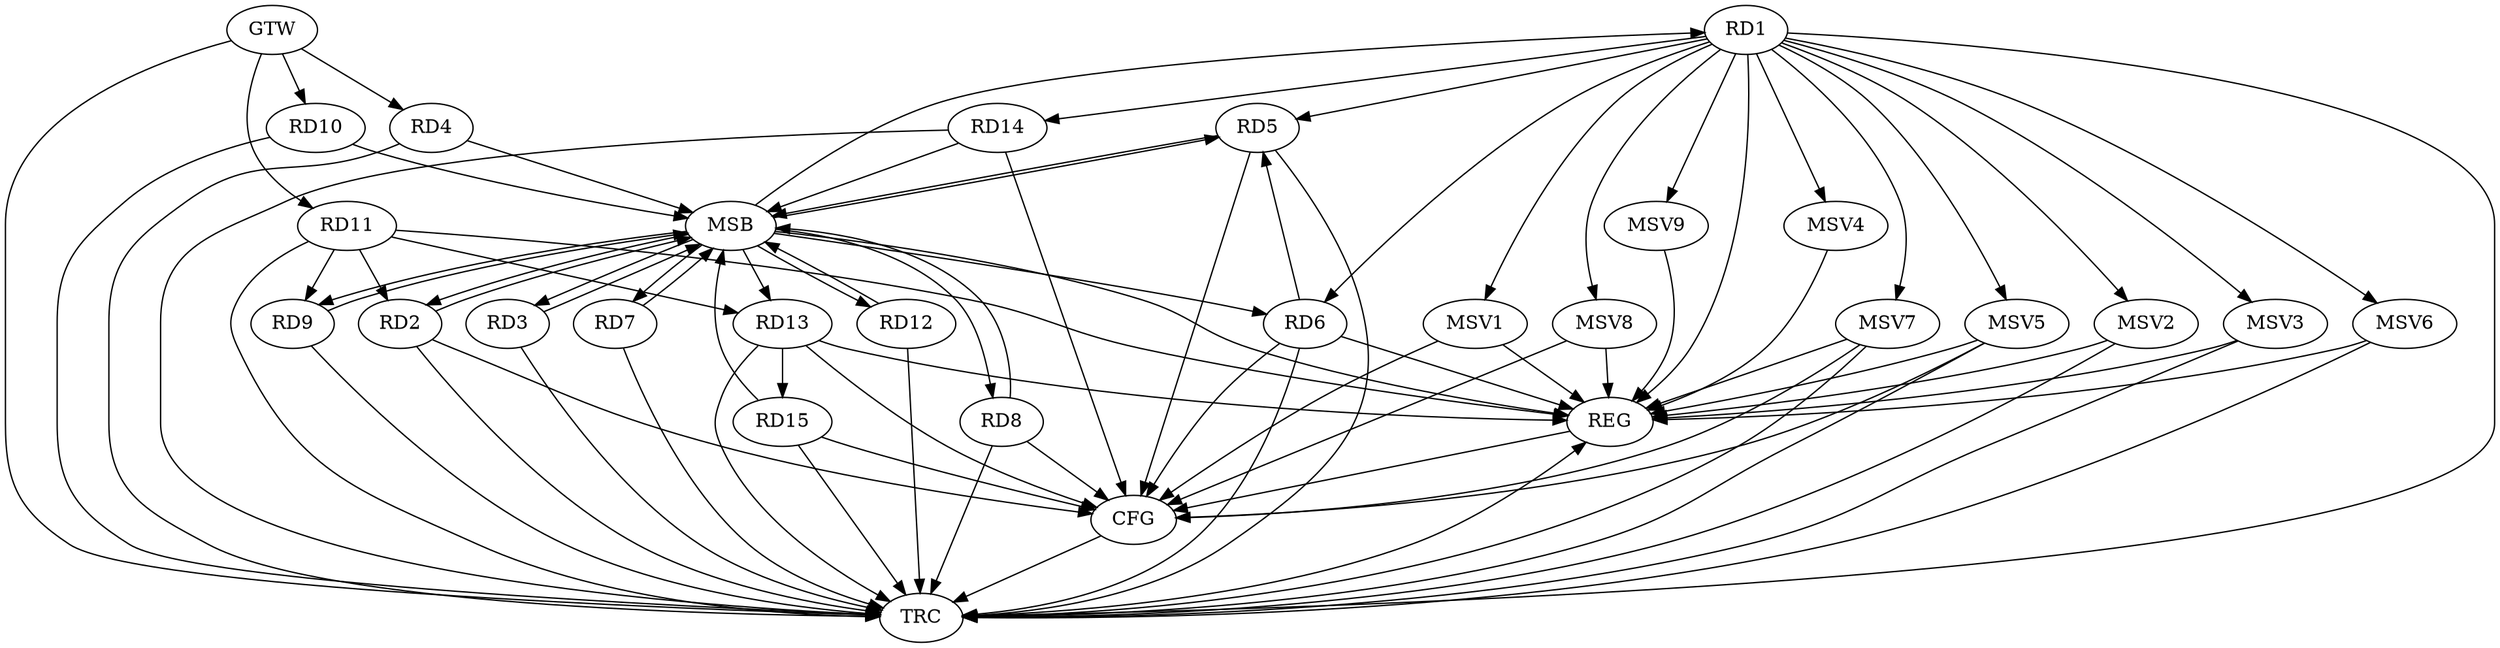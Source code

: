 strict digraph G {
  RD1 [ label="RD1" ];
  RD2 [ label="RD2" ];
  RD3 [ label="RD3" ];
  RD4 [ label="RD4" ];
  RD5 [ label="RD5" ];
  RD6 [ label="RD6" ];
  RD7 [ label="RD7" ];
  RD8 [ label="RD8" ];
  RD9 [ label="RD9" ];
  RD10 [ label="RD10" ];
  RD11 [ label="RD11" ];
  RD12 [ label="RD12" ];
  RD13 [ label="RD13" ];
  RD14 [ label="RD14" ];
  RD15 [ label="RD15" ];
  GTW [ label="GTW" ];
  REG [ label="REG" ];
  MSB [ label="MSB" ];
  CFG [ label="CFG" ];
  TRC [ label="TRC" ];
  MSV1 [ label="MSV1" ];
  MSV2 [ label="MSV2" ];
  MSV3 [ label="MSV3" ];
  MSV4 [ label="MSV4" ];
  MSV5 [ label="MSV5" ];
  MSV6 [ label="MSV6" ];
  MSV7 [ label="MSV7" ];
  MSV8 [ label="MSV8" ];
  MSV9 [ label="MSV9" ];
  RD1 -> RD5;
  RD1 -> RD6;
  RD1 -> RD14;
  RD11 -> RD2;
  RD6 -> RD5;
  RD11 -> RD9;
  RD11 -> RD13;
  RD13 -> RD15;
  GTW -> RD4;
  GTW -> RD10;
  GTW -> RD11;
  RD1 -> REG;
  RD6 -> REG;
  RD11 -> REG;
  RD13 -> REG;
  RD2 -> MSB;
  MSB -> RD7;
  MSB -> REG;
  RD3 -> MSB;
  MSB -> RD6;
  MSB -> RD8;
  MSB -> RD13;
  RD4 -> MSB;
  RD5 -> MSB;
  RD7 -> MSB;
  MSB -> RD12;
  RD8 -> MSB;
  RD9 -> MSB;
  MSB -> RD2;
  RD10 -> MSB;
  MSB -> RD3;
  MSB -> RD9;
  RD12 -> MSB;
  MSB -> RD1;
  RD14 -> MSB;
  RD15 -> MSB;
  MSB -> RD5;
  RD6 -> CFG;
  RD15 -> CFG;
  RD8 -> CFG;
  RD2 -> CFG;
  RD13 -> CFG;
  RD14 -> CFG;
  RD5 -> CFG;
  REG -> CFG;
  RD1 -> TRC;
  RD2 -> TRC;
  RD3 -> TRC;
  RD4 -> TRC;
  RD5 -> TRC;
  RD6 -> TRC;
  RD7 -> TRC;
  RD8 -> TRC;
  RD9 -> TRC;
  RD10 -> TRC;
  RD11 -> TRC;
  RD12 -> TRC;
  RD13 -> TRC;
  RD14 -> TRC;
  RD15 -> TRC;
  GTW -> TRC;
  CFG -> TRC;
  TRC -> REG;
  RD1 -> MSV1;
  MSV1 -> REG;
  MSV1 -> CFG;
  RD1 -> MSV2;
  MSV2 -> REG;
  MSV2 -> TRC;
  RD1 -> MSV3;
  MSV3 -> REG;
  MSV3 -> TRC;
  RD1 -> MSV4;
  RD1 -> MSV5;
  MSV4 -> REG;
  MSV5 -> REG;
  MSV5 -> TRC;
  MSV5 -> CFG;
  RD1 -> MSV6;
  RD1 -> MSV7;
  MSV6 -> REG;
  MSV6 -> TRC;
  MSV7 -> REG;
  MSV7 -> TRC;
  MSV7 -> CFG;
  RD1 -> MSV8;
  MSV8 -> REG;
  MSV8 -> CFG;
  RD1 -> MSV9;
  MSV9 -> REG;
}
